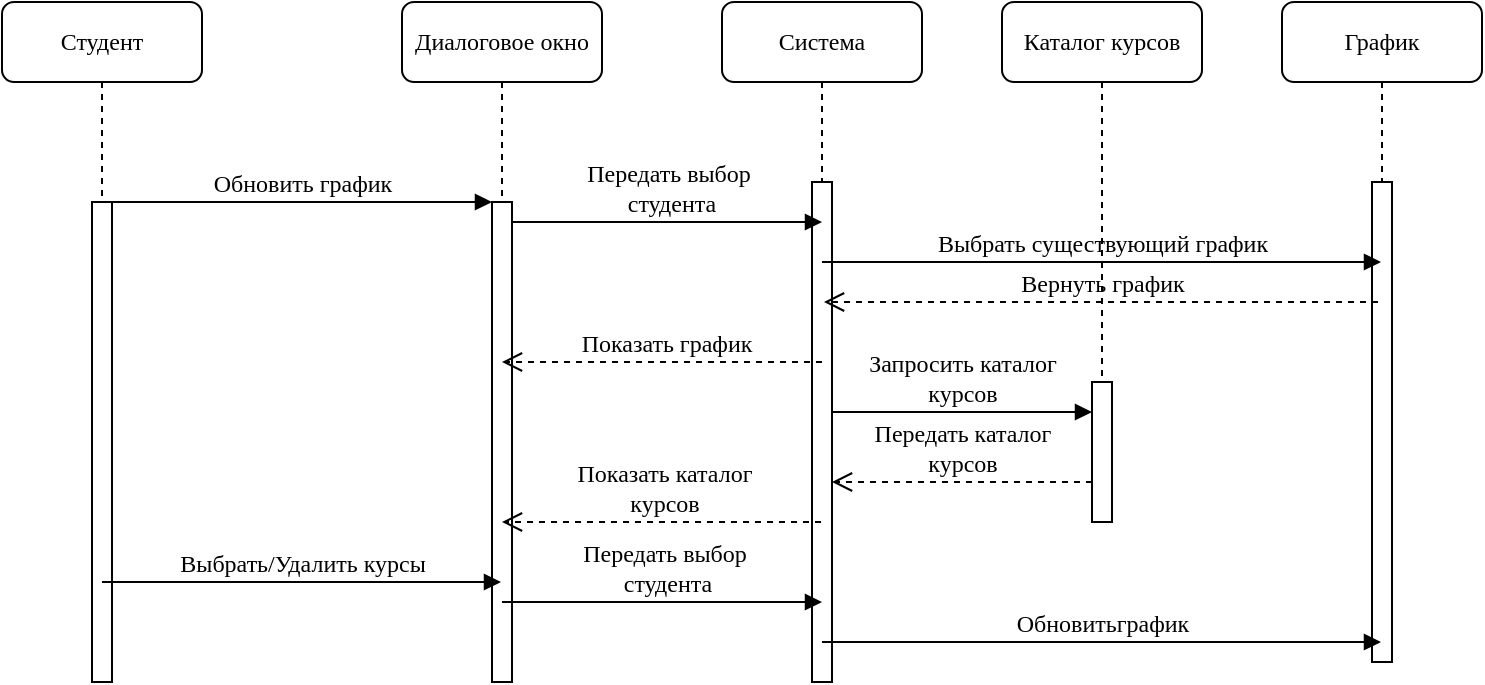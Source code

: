 <mxfile version="12.9.14" type="device"><diagram name="Page-1" id="13e1069c-82ec-6db2-03f1-153e76fe0fe0"><mxGraphModel dx="1108" dy="450" grid="1" gridSize="10" guides="1" tooltips="1" connect="1" arrows="1" fold="1" page="1" pageScale="1" pageWidth="1100" pageHeight="850" background="#ffffff" math="0" shadow="0"><root><mxCell id="0"/><mxCell id="1" parent="0"/><mxCell id="7baba1c4bc27f4b0-2" value="Диалоговое окно" style="shape=umlLifeline;perimeter=lifelinePerimeter;whiteSpace=wrap;html=1;container=1;collapsible=0;recursiveResize=0;outlineConnect=0;rounded=1;shadow=0;comic=0;labelBackgroundColor=none;strokeWidth=1;fontFamily=Verdana;fontSize=12;align=center;" parent="1" vertex="1"><mxGeometry x="240" y="20" width="100" height="340" as="geometry"/></mxCell><mxCell id="7baba1c4bc27f4b0-10" value="" style="html=1;points=[];perimeter=orthogonalPerimeter;rounded=0;shadow=0;comic=0;labelBackgroundColor=none;strokeWidth=1;fontFamily=Verdana;fontSize=12;align=center;" parent="7baba1c4bc27f4b0-2" vertex="1"><mxGeometry x="45" y="100" width="10" height="240" as="geometry"/></mxCell><mxCell id="7baba1c4bc27f4b0-3" value="Система" style="shape=umlLifeline;perimeter=lifelinePerimeter;whiteSpace=wrap;html=1;container=1;collapsible=0;recursiveResize=0;outlineConnect=0;rounded=1;shadow=0;comic=0;labelBackgroundColor=none;strokeWidth=1;fontFamily=Verdana;fontSize=12;align=center;" parent="1" vertex="1"><mxGeometry x="400" y="20" width="100" height="340" as="geometry"/></mxCell><mxCell id="7baba1c4bc27f4b0-13" value="" style="html=1;points=[];perimeter=orthogonalPerimeter;rounded=0;shadow=0;comic=0;labelBackgroundColor=none;strokeWidth=1;fontFamily=Verdana;fontSize=12;align=center;" parent="7baba1c4bc27f4b0-3" vertex="1"><mxGeometry x="45" y="90" width="10" height="250" as="geometry"/></mxCell><mxCell id="7baba1c4bc27f4b0-4" value="Каталог курсов" style="shape=umlLifeline;perimeter=lifelinePerimeter;whiteSpace=wrap;html=1;container=1;collapsible=0;recursiveResize=0;outlineConnect=0;rounded=1;shadow=0;comic=0;labelBackgroundColor=none;strokeWidth=1;fontFamily=Verdana;fontSize=12;align=center;" parent="1" vertex="1"><mxGeometry x="540" y="20" width="100" height="190" as="geometry"/></mxCell><mxCell id="7baba1c4bc27f4b0-5" value="График" style="shape=umlLifeline;perimeter=lifelinePerimeter;whiteSpace=wrap;html=1;container=1;collapsible=0;recursiveResize=0;outlineConnect=0;rounded=1;shadow=0;comic=0;labelBackgroundColor=none;strokeWidth=1;fontFamily=Verdana;fontSize=12;align=center;" parent="1" vertex="1"><mxGeometry x="680" y="20" width="100" height="330" as="geometry"/></mxCell><mxCell id="7baba1c4bc27f4b0-19" value="" style="html=1;points=[];perimeter=orthogonalPerimeter;rounded=0;shadow=0;comic=0;labelBackgroundColor=none;strokeWidth=1;fontFamily=Verdana;fontSize=12;align=center;" parent="7baba1c4bc27f4b0-5" vertex="1"><mxGeometry x="45" y="90" width="10" height="240" as="geometry"/></mxCell><mxCell id="7baba1c4bc27f4b0-8" value="Студент" style="shape=umlLifeline;perimeter=lifelinePerimeter;whiteSpace=wrap;html=1;container=1;collapsible=0;recursiveResize=0;outlineConnect=0;rounded=1;shadow=0;comic=0;labelBackgroundColor=none;strokeWidth=1;fontFamily=Verdana;fontSize=12;align=center;" parent="1" vertex="1"><mxGeometry x="40" y="20" width="100" height="340" as="geometry"/></mxCell><mxCell id="7baba1c4bc27f4b0-9" value="" style="html=1;points=[];perimeter=orthogonalPerimeter;rounded=0;shadow=0;comic=0;labelBackgroundColor=none;strokeWidth=1;fontFamily=Verdana;fontSize=12;align=center;" parent="7baba1c4bc27f4b0-8" vertex="1"><mxGeometry x="45" y="100" width="10" height="240" as="geometry"/></mxCell><mxCell id="7baba1c4bc27f4b0-11" value="Обновить график" style="html=1;verticalAlign=bottom;endArrow=block;entryX=0;entryY=0;labelBackgroundColor=none;fontFamily=Verdana;fontSize=12;edgeStyle=elbowEdgeStyle;elbow=vertical;" parent="1" source="7baba1c4bc27f4b0-9" target="7baba1c4bc27f4b0-10" edge="1"><mxGeometry relative="1" as="geometry"><mxPoint x="220" y="130" as="sourcePoint"/></mxGeometry></mxCell><mxCell id="7baba1c4bc27f4b0-14" value="Передать выбор&lt;br&gt;&amp;nbsp;студента" style="html=1;verticalAlign=bottom;endArrow=block;labelBackgroundColor=none;fontFamily=Verdana;fontSize=12;edgeStyle=elbowEdgeStyle;elbow=vertical;" parent="1" source="7baba1c4bc27f4b0-10" edge="1"><mxGeometry relative="1" as="geometry"><mxPoint x="370" y="140" as="sourcePoint"/><mxPoint x="450" y="130" as="targetPoint"/><Array as="points"><mxPoint x="330" y="130"/><mxPoint x="360" y="140"/></Array></mxGeometry></mxCell><mxCell id="Vem--A4aR00XPR8_W37T-2" value="Показать каталог&lt;br&gt;курсов" style="html=1;verticalAlign=bottom;endArrow=open;dashed=1;endSize=8;labelBackgroundColor=none;fontFamily=Verdana;fontSize=12;edgeStyle=elbowEdgeStyle;elbow=vertical;" edge="1" parent="1" source="7baba1c4bc27f4b0-3" target="7baba1c4bc27f4b0-2"><mxGeometry x="-0.006" relative="1" as="geometry"><mxPoint x="300" y="207" as="targetPoint"/><Array as="points"><mxPoint x="350" y="280"/><mxPoint x="340" y="270"/><mxPoint x="320" y="250"/><mxPoint x="320" y="270"/><mxPoint x="390" y="230"/><mxPoint x="375" y="210"/><mxPoint x="405" y="210"/></Array><mxPoint x="430" y="210" as="sourcePoint"/><mxPoint x="1" as="offset"/></mxGeometry></mxCell><mxCell id="Vem--A4aR00XPR8_W37T-3" value="Выбрать/Удалить курсы" style="html=1;verticalAlign=bottom;endArrow=block;labelBackgroundColor=none;fontFamily=Verdana;fontSize=12;edgeStyle=elbowEdgeStyle;elbow=vertical;" edge="1" parent="1" target="7baba1c4bc27f4b0-2"><mxGeometry relative="1" as="geometry"><mxPoint x="90" y="310" as="sourcePoint"/><mxPoint x="270" y="256" as="targetPoint"/><Array as="points"><mxPoint x="165" y="310"/></Array><mxPoint as="offset"/></mxGeometry></mxCell><mxCell id="Vem--A4aR00XPR8_W37T-4" value="Передать выбор&lt;br&gt;&amp;nbsp;студента" style="html=1;verticalAlign=bottom;endArrow=block;labelBackgroundColor=none;fontFamily=Verdana;fontSize=12;edgeStyle=elbowEdgeStyle;elbow=vertical;" edge="1" parent="1" source="7baba1c4bc27f4b0-2"><mxGeometry x="0.003" relative="1" as="geometry"><mxPoint x="300" y="290" as="sourcePoint"/><mxPoint x="450" y="320" as="targetPoint"/><Array as="points"><mxPoint x="330" y="320"/></Array><mxPoint x="1" as="offset"/></mxGeometry></mxCell><mxCell id="Vem--A4aR00XPR8_W37T-5" value="Обновитьграфик" style="html=1;verticalAlign=bottom;endArrow=block;labelBackgroundColor=none;fontFamily=Verdana;fontSize=12;edgeStyle=elbowEdgeStyle;elbow=vertical;" edge="1" parent="1" source="7baba1c4bc27f4b0-3" target="7baba1c4bc27f4b0-5"><mxGeometry relative="1" as="geometry"><mxPoint x="470" y="330" as="sourcePoint"/><mxPoint x="620" y="330.0" as="targetPoint"/><Array as="points"><mxPoint x="540" y="340"/><mxPoint x="630" y="310"/></Array></mxGeometry></mxCell><mxCell id="7baba1c4bc27f4b0-16" value="" style="html=1;points=[];perimeter=orthogonalPerimeter;rounded=0;shadow=0;comic=0;labelBackgroundColor=none;strokeWidth=1;fontFamily=Verdana;fontSize=12;align=center;" parent="1" vertex="1"><mxGeometry x="585" y="210" width="10" height="70" as="geometry"/></mxCell><mxCell id="7baba1c4bc27f4b0-17" value="Запросить каталог&lt;br&gt;курсов" style="html=1;verticalAlign=bottom;endArrow=block;labelBackgroundColor=none;fontFamily=Verdana;fontSize=12;edgeStyle=elbowEdgeStyle;elbow=vertical;" parent="1" target="7baba1c4bc27f4b0-16" edge="1"><mxGeometry relative="1" as="geometry"><mxPoint x="455" y="225" as="sourcePoint"/><Array as="points"><mxPoint x="490" y="225"/><mxPoint x="460" y="200"/></Array></mxGeometry></mxCell><mxCell id="Vem--A4aR00XPR8_W37T-1" value="Передать каталог&lt;br&gt;курсов" style="html=1;verticalAlign=bottom;endArrow=open;dashed=1;endSize=8;labelBackgroundColor=none;fontFamily=Verdana;fontSize=12;edgeStyle=elbowEdgeStyle;elbow=vertical;" edge="1" parent="1"><mxGeometry relative="1" as="geometry"><mxPoint x="455" y="260" as="targetPoint"/><Array as="points"><mxPoint x="530" y="260"/><mxPoint x="560" y="260"/></Array><mxPoint x="585" y="260" as="sourcePoint"/></mxGeometry></mxCell><mxCell id="Vem--A4aR00XPR8_W37T-6" value="Выбрать существующий график" style="html=1;verticalAlign=bottom;endArrow=block;labelBackgroundColor=none;fontFamily=Verdana;fontSize=12;edgeStyle=elbowEdgeStyle;elbow=vertical;" edge="1" parent="1" target="7baba1c4bc27f4b0-5"><mxGeometry relative="1" as="geometry"><mxPoint x="450" y="150" as="sourcePoint"/><mxPoint x="615" y="160" as="targetPoint"/><Array as="points"><mxPoint x="495" y="150"/><mxPoint x="525" y="170"/></Array></mxGeometry></mxCell><mxCell id="Vem--A4aR00XPR8_W37T-7" value="Вернуть график" style="html=1;verticalAlign=bottom;endArrow=open;dashed=1;endSize=8;labelBackgroundColor=none;fontFamily=Verdana;fontSize=12;edgeStyle=elbowEdgeStyle;elbow=vertical;entryX=0.6;entryY=0.24;entryDx=0;entryDy=0;entryPerimeter=0;" edge="1" parent="1" target="7baba1c4bc27f4b0-13"><mxGeometry x="-0.003" relative="1" as="geometry"><mxPoint x="299.5" y="200" as="targetPoint"/><Array as="points"/><mxPoint x="728" y="170" as="sourcePoint"/><mxPoint as="offset"/></mxGeometry></mxCell><mxCell id="Vem--A4aR00XPR8_W37T-8" value="Показать график" style="html=1;verticalAlign=bottom;endArrow=open;dashed=1;endSize=8;labelBackgroundColor=none;fontFamily=Verdana;fontSize=12;edgeStyle=elbowEdgeStyle;elbow=vertical;" edge="1" parent="1"><mxGeometry x="-0.006" relative="1" as="geometry"><mxPoint x="290" y="200" as="targetPoint"/><Array as="points"><mxPoint x="350.5" y="200"/><mxPoint x="340.5" y="190"/><mxPoint x="320.5" y="170"/><mxPoint x="320.5" y="190"/><mxPoint x="390.5" y="150"/><mxPoint x="375.5" y="130"/><mxPoint x="405.5" y="130"/></Array><mxPoint x="450" y="200" as="sourcePoint"/><mxPoint x="1" as="offset"/></mxGeometry></mxCell></root></mxGraphModel></diagram></mxfile>
